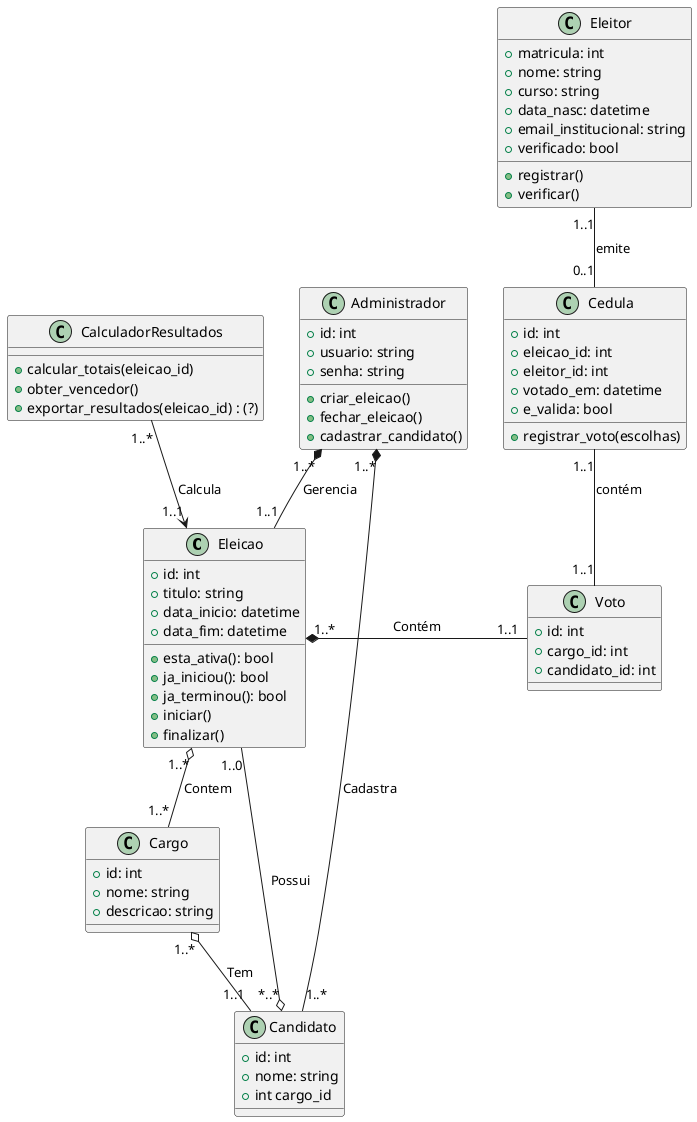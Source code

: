 --@startuml SISTEMA DE URNA ELETRONICA

class Eleicao {
        +id: int
        +titulo: string
        +data_inicio: datetime
        +data_fim: datetime

        +esta_ativa(): bool
        +ja_iniciou(): bool
        +ja_terminou(): bool
        +iniciar()
        +finalizar()
    }

    class Cargo {
        +id: int
        +nome: string
        +descricao: string
    }

    class Candidato {
        +id: int
        +nome: string
        +int cargo_id
    }

    class Eleitor {
        +matricula: int
        +nome: string
        +curso: string
        +data_nasc: datetime
        +email_institucional: string
        +verificado: bool
        +registrar()
        +verificar()
    }

    class Voto {
        +id: int
        +cargo_id: int
        +candidato_id: int
    }

    class Cedula {
        +id: int
        +eleicao_id: int
        +eleitor_id: int
        +votado_em: datetime
        +e_valida: bool
        +registrar_voto(escolhas)
    }


    class Administrador {
        +id: int
        +usuario: string
        +senha: string
        +criar_eleicao()
        +fechar_eleicao()
        +cadastrar_candidato()
    }

    class CalculadorResultados {
        +calcular_totais(eleicao_id)
        +obter_vencedor()
        +exportar_resultados(eleicao_id) : (?)
    }

    Eleicao "1..*" o-- "1..*" Cargo : Contem
    Cargo "1..*" o-- "1..1" Candidato : Tem
    Eleicao "1..0" -o "*..*" Candidato : Possui
    Eleitor "1..1" -- "0..1" Cedula : emite
    Cedula "1..1" -- "1..1" Voto : contém
    Administrador "1..*" *-- "1..1" Eleicao : Gerencia
    CalculadorResultados "1..*" --> "1..1" Eleicao : Calcula
    Administrador "1..*" *-  "1..*" Candidato : Cadastra
    Eleicao "1..*" *-  "1..1" Voto: Contém

@enduml
